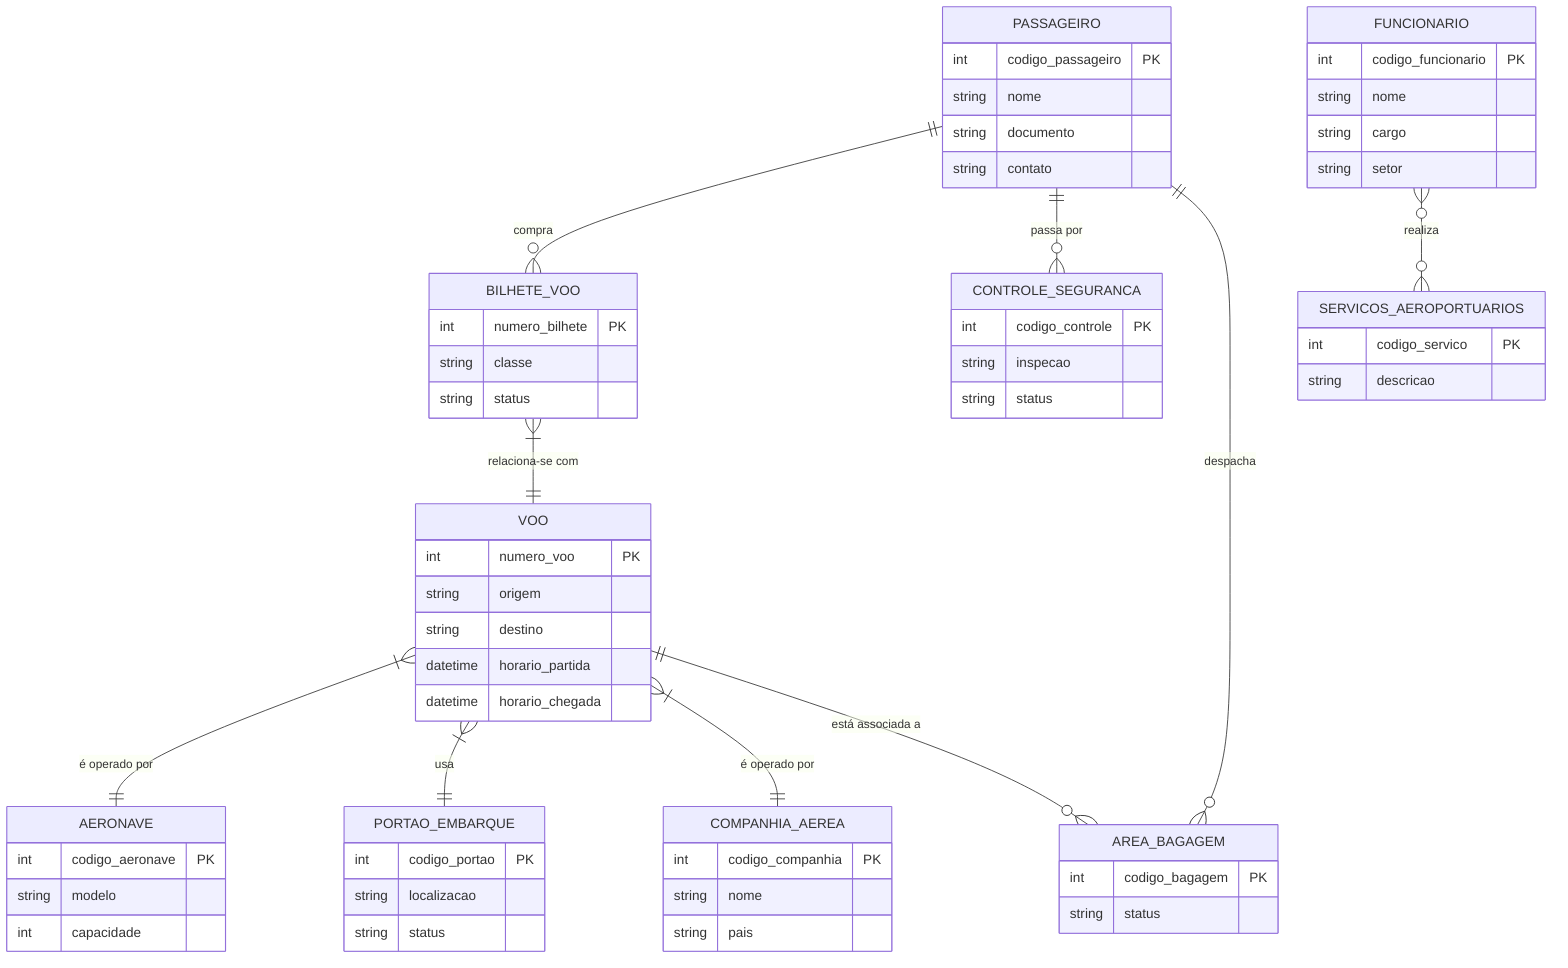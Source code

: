 erDiagram
    PASSAGEIRO ||--o{ BILHETE_VOO : compra
    PASSAGEIRO ||--o{ CONTROLE_SEGURANCA : "passa por"
    PASSAGEIRO ||--o{ AREA_BAGAGEM : despacha
    BILHETE_VOO }|--|| VOO : "relaciona-se com"
    VOO }|--|| AERONAVE : "é operado por"
    VOO }|--|| PORTAO_EMBARQUE : usa
    VOO }|--|| COMPANHIA_AEREA : "é operado por"
    VOO ||--o{ AREA_BAGAGEM : "está associada a"
    FUNCIONARIO }o--o{ SERVICOS_AEROPORTUARIOS : realiza

    PASSAGEIRO {
        int codigo_passageiro PK
        string nome
        string documento
        string contato
    }
    VOO {
        int numero_voo PK
        string origem
        string destino
        datetime horario_partida
        datetime horario_chegada
    }
    AERONAVE {
        int codigo_aeronave PK
        string modelo
        int capacidade
    }
    COMPANHIA_AEREA {
        int codigo_companhia PK
        string nome
        string pais
    }
    PORTAO_EMBARQUE {
        int codigo_portao PK
        string localizacao
        string status
    }
    BILHETE_VOO {
        int numero_bilhete PK
        string classe
        string status
    }
    FUNCIONARIO {
        int codigo_funcionario PK
        string nome
        string cargo
        string setor
    }
    AREA_BAGAGEM {
        int codigo_bagagem PK
        string status
    }
    SERVICOS_AEROPORTUARIOS {
        int codigo_servico PK
        string descricao
    }
    CONTROLE_SEGURANCA {
        int codigo_controle PK
        string inspecao
        string status
    }